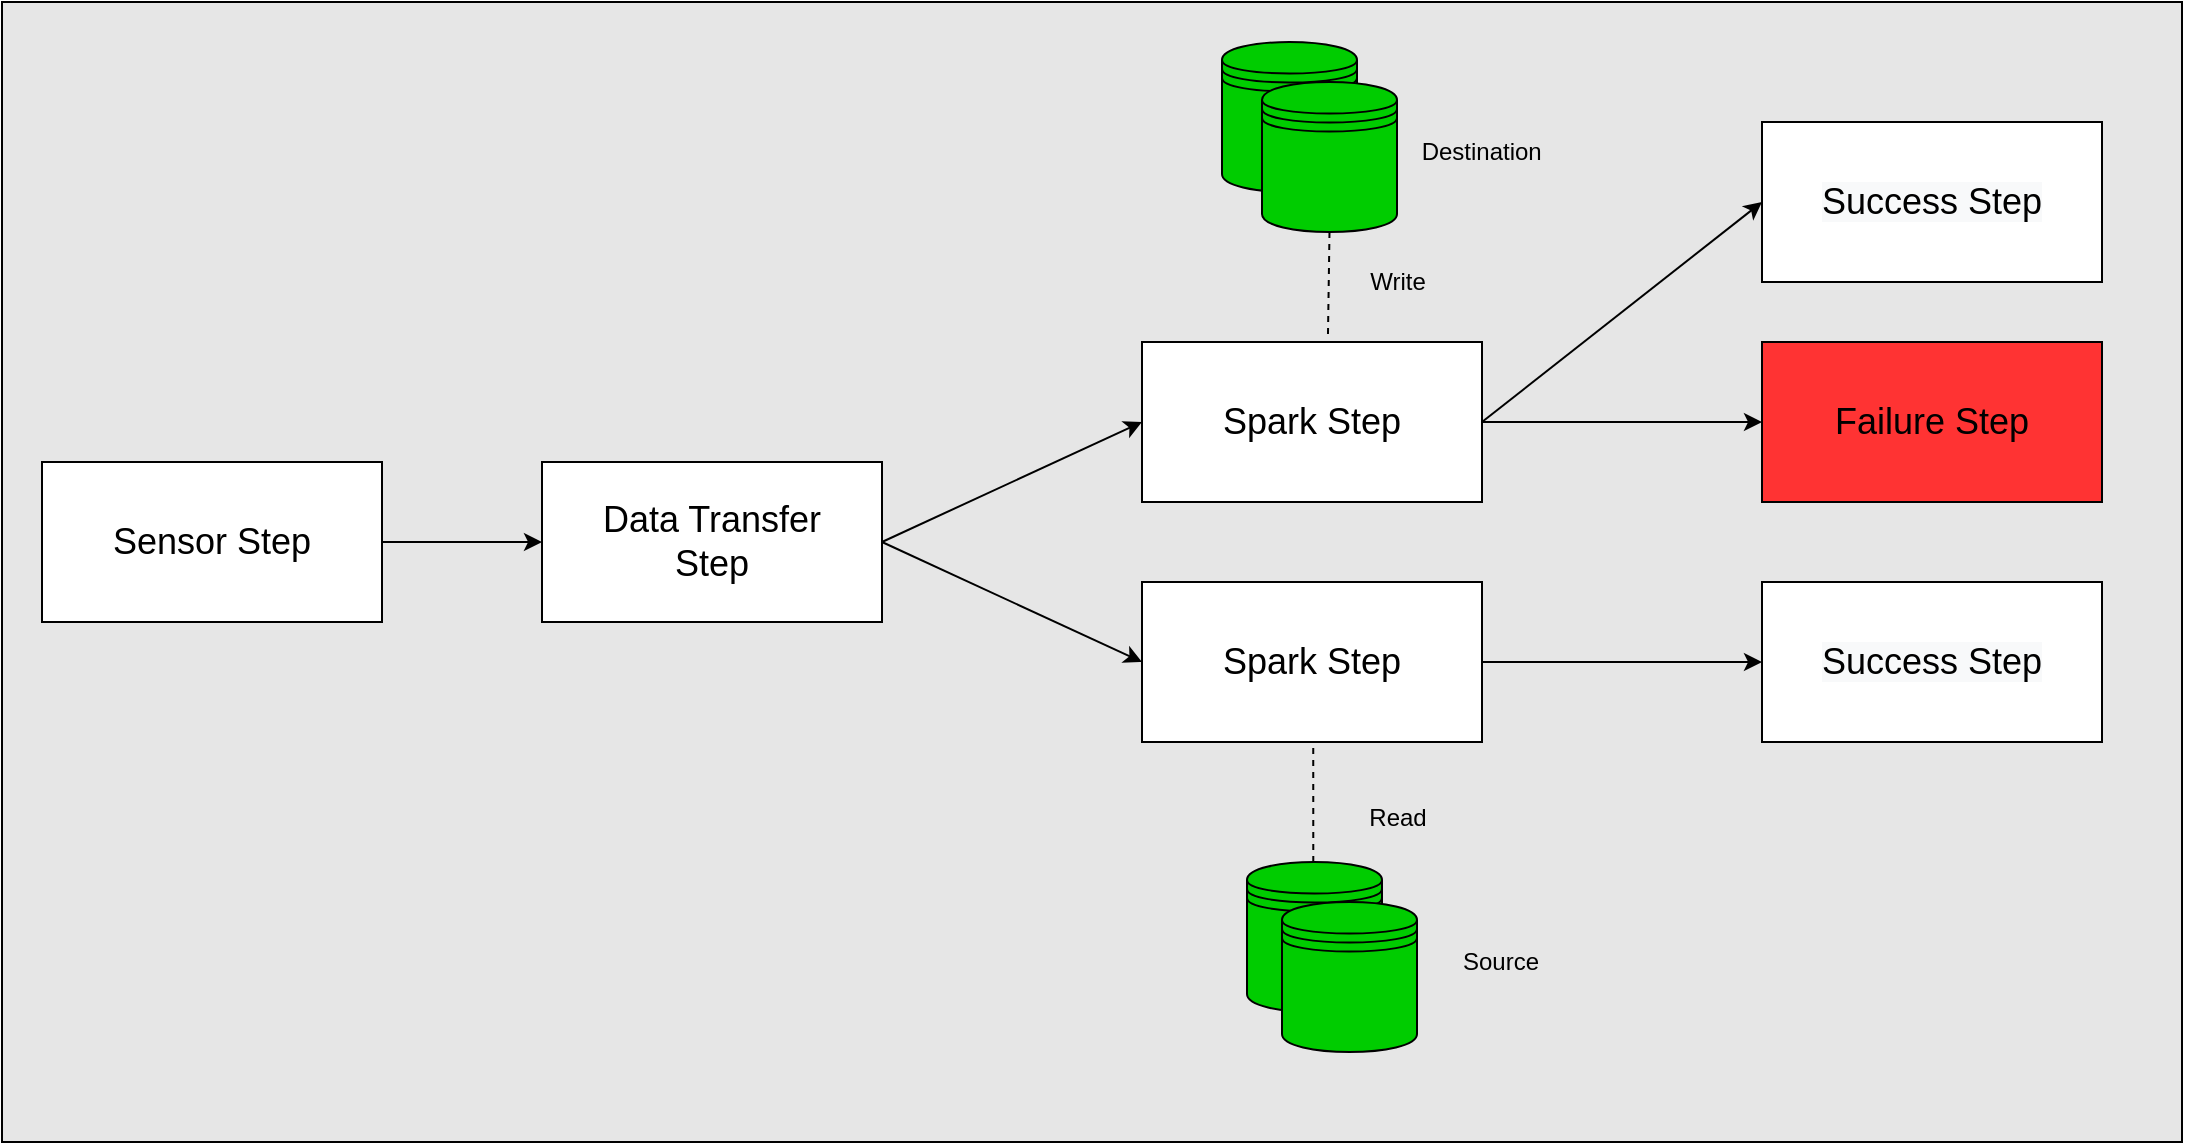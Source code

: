 <mxfile version="14.6.6" type="device"><diagram id="LPxD3qfqrb7jDydeftWE" name="Page-1"><mxGraphModel dx="1678" dy="899" grid="1" gridSize="10" guides="1" tooltips="1" connect="1" arrows="1" fold="1" page="1" pageScale="1" pageWidth="2339" pageHeight="3300" math="0" shadow="0"><root><mxCell id="0"/><mxCell id="1" parent="0"/><mxCell id="nFBJQUN42GC-xUvjUydA-2" value="" style="rounded=0;whiteSpace=wrap;html=1;fillColor=#E6E6E6;" parent="1" vertex="1"><mxGeometry x="600" y="340" width="1090" height="570" as="geometry"/></mxCell><mxCell id="nFBJQUN42GC-xUvjUydA-3" value="" style="rounded=0;whiteSpace=wrap;html=1;" parent="1" vertex="1"><mxGeometry x="620" y="570" width="170" height="80" as="geometry"/></mxCell><mxCell id="nFBJQUN42GC-xUvjUydA-5" value="" style="rounded=0;whiteSpace=wrap;html=1;" parent="1" vertex="1"><mxGeometry x="1170" y="630" width="170" height="80" as="geometry"/></mxCell><mxCell id="nFBJQUN42GC-xUvjUydA-6" value="" style="rounded=0;whiteSpace=wrap;html=1;" parent="1" vertex="1"><mxGeometry x="1170" y="510" width="170" height="80" as="geometry"/></mxCell><mxCell id="nFBJQUN42GC-xUvjUydA-7" value="" style="rounded=0;whiteSpace=wrap;html=1;" parent="1" vertex="1"><mxGeometry x="870" y="570" width="170" height="80" as="geometry"/></mxCell><mxCell id="nFBJQUN42GC-xUvjUydA-9" value="&lt;meta charset=&quot;utf-8&quot;&gt;&lt;font style=&quot;color: rgb(0, 0, 0); font-family: helvetica; font-style: normal; font-weight: 400; letter-spacing: normal; text-align: center; text-indent: 0px; text-transform: none; word-spacing: 0px; background-color: rgb(248, 249, 250); font-size: 18px;&quot;&gt;Success&amp;nbsp;&lt;/font&gt;&lt;span style=&quot;color: rgb(0, 0, 0); font-family: helvetica; font-style: normal; font-weight: 400; letter-spacing: normal; text-align: center; text-indent: 0px; text-transform: none; word-spacing: 0px; background-color: rgb(248, 249, 250); font-size: 18px;&quot;&gt;Step&lt;/span&gt;" style="rounded=0;whiteSpace=wrap;html=1;" parent="1" vertex="1"><mxGeometry x="1480" y="630" width="170" height="80" as="geometry"/></mxCell><mxCell id="nFBJQUN42GC-xUvjUydA-11" value="" style="rounded=0;whiteSpace=wrap;html=1;fillColor=#FF3333;" parent="1" vertex="1"><mxGeometry x="1480" y="510" width="170" height="80" as="geometry"/></mxCell><mxCell id="nFBJQUN42GC-xUvjUydA-12" value="&lt;font style=&quot;font-size: 18px&quot;&gt;Sensor Step&lt;/font&gt;" style="text;html=1;strokeColor=none;fillColor=none;align=center;verticalAlign=middle;whiteSpace=wrap;rounded=0;" parent="1" vertex="1"><mxGeometry x="630" y="590" width="150" height="40" as="geometry"/></mxCell><mxCell id="nFBJQUN42GC-xUvjUydA-16" value="&lt;font style=&quot;font-size: 18px&quot;&gt;Spark Step&lt;/font&gt;" style="text;html=1;strokeColor=none;fillColor=none;align=center;verticalAlign=middle;whiteSpace=wrap;rounded=0;" parent="1" vertex="1"><mxGeometry x="1180" y="530" width="150" height="40" as="geometry"/></mxCell><mxCell id="nFBJQUN42GC-xUvjUydA-17" value="&lt;font style=&quot;font-size: 18px&quot;&gt;Data Transfer Step&lt;/font&gt;" style="text;html=1;strokeColor=none;fillColor=none;align=center;verticalAlign=middle;whiteSpace=wrap;rounded=0;" parent="1" vertex="1"><mxGeometry x="880" y="590" width="150" height="40" as="geometry"/></mxCell><mxCell id="nFBJQUN42GC-xUvjUydA-18" value="&lt;font style=&quot;font-size: 18px&quot;&gt;Failure&amp;nbsp;&lt;/font&gt;&lt;span style=&quot;font-size: 18px&quot;&gt;Step&lt;/span&gt;" style="text;html=1;strokeColor=none;fillColor=none;align=center;verticalAlign=middle;whiteSpace=wrap;rounded=0;" parent="1" vertex="1"><mxGeometry x="1490" y="530" width="150" height="40" as="geometry"/></mxCell><mxCell id="nFBJQUN42GC-xUvjUydA-19" value="" style="endArrow=classic;html=1;entryX=0;entryY=0.5;entryDx=0;entryDy=0;exitX=1;exitY=0.5;exitDx=0;exitDy=0;" parent="1" source="nFBJQUN42GC-xUvjUydA-3" target="nFBJQUN42GC-xUvjUydA-7" edge="1"><mxGeometry width="50" height="50" relative="1" as="geometry"><mxPoint x="790" y="620" as="sourcePoint"/><mxPoint x="840" y="570" as="targetPoint"/></mxGeometry></mxCell><mxCell id="nFBJQUN42GC-xUvjUydA-21" value="" style="endArrow=classic;html=1;entryX=0;entryY=0.5;entryDx=0;entryDy=0;" parent="1" target="nFBJQUN42GC-xUvjUydA-5" edge="1"><mxGeometry width="50" height="50" relative="1" as="geometry"><mxPoint x="1040" y="610.0" as="sourcePoint"/><mxPoint x="1170" y="740" as="targetPoint"/></mxGeometry></mxCell><mxCell id="nFBJQUN42GC-xUvjUydA-22" value="" style="endArrow=classic;html=1;entryX=0;entryY=0.5;entryDx=0;entryDy=0;" parent="1" target="nFBJQUN42GC-xUvjUydA-6" edge="1"><mxGeometry width="50" height="50" relative="1" as="geometry"><mxPoint x="1040" y="610.0" as="sourcePoint"/><mxPoint x="1120" y="600" as="targetPoint"/></mxGeometry></mxCell><mxCell id="nFBJQUN42GC-xUvjUydA-40" value="" style="shape=datastore;whiteSpace=wrap;html=1;fillColor=#00CC00;" parent="1" vertex="1"><mxGeometry x="1210" y="360" width="67.5" height="75" as="geometry"/></mxCell><mxCell id="gaoIrsWpjaMMUwe1CoOO-1" value="&lt;font style=&quot;font-size: 18px&quot;&gt;Spark Step&lt;/font&gt;" style="text;html=1;strokeColor=none;fillColor=none;align=center;verticalAlign=middle;whiteSpace=wrap;rounded=0;" parent="1" vertex="1"><mxGeometry x="1180" y="650" width="150" height="40" as="geometry"/></mxCell><mxCell id="gaoIrsWpjaMMUwe1CoOO-2" value="" style="shape=datastore;whiteSpace=wrap;html=1;fillColor=#00CC00;" parent="1" vertex="1"><mxGeometry x="1230" y="380" width="67.5" height="75" as="geometry"/></mxCell><mxCell id="gaoIrsWpjaMMUwe1CoOO-5" value="" style="shape=datastore;whiteSpace=wrap;html=1;fillColor=#00CC00;" parent="1" vertex="1"><mxGeometry x="1222.5" y="770" width="67.5" height="75" as="geometry"/></mxCell><mxCell id="gaoIrsWpjaMMUwe1CoOO-8" value="" style="shape=datastore;whiteSpace=wrap;html=1;fillColor=#00CC00;" parent="1" vertex="1"><mxGeometry x="1240" y="790" width="67.5" height="75" as="geometry"/></mxCell><mxCell id="gaoIrsWpjaMMUwe1CoOO-10" value="" style="endArrow=none;dashed=1;html=1;entryX=0.5;entryY=1;entryDx=0;entryDy=0;exitX=0.547;exitY=-0.05;exitDx=0;exitDy=0;exitPerimeter=0;" parent="1" source="nFBJQUN42GC-xUvjUydA-6" target="gaoIrsWpjaMMUwe1CoOO-2" edge="1"><mxGeometry width="50" height="50" relative="1" as="geometry"><mxPoint x="1264" y="500" as="sourcePoint"/><mxPoint x="1270" y="600" as="targetPoint"/></mxGeometry></mxCell><mxCell id="gaoIrsWpjaMMUwe1CoOO-17" value="" style="endArrow=none;dashed=1;html=1;entryX=0.5;entryY=1;entryDx=0;entryDy=0;exitX=0.491;exitY=0;exitDx=0;exitDy=0;exitPerimeter=0;" parent="1" source="gaoIrsWpjaMMUwe1CoOO-5" edge="1"><mxGeometry width="50" height="50" relative="1" as="geometry"><mxPoint x="1256" y="765" as="sourcePoint"/><mxPoint x="1255.62" y="710" as="targetPoint"/></mxGeometry></mxCell><mxCell id="gaoIrsWpjaMMUwe1CoOO-20" value="" style="endArrow=classic;html=1;entryX=0;entryY=0.5;entryDx=0;entryDy=0;" parent="1" target="nFBJQUN42GC-xUvjUydA-11" edge="1"><mxGeometry width="50" height="50" relative="1" as="geometry"><mxPoint x="1340" y="550" as="sourcePoint"/><mxPoint x="1490" y="395" as="targetPoint"/></mxGeometry></mxCell><mxCell id="gaoIrsWpjaMMUwe1CoOO-22" value="" style="endArrow=classic;html=1;entryX=0;entryY=0.5;entryDx=0;entryDy=0;exitX=1;exitY=0.5;exitDx=0;exitDy=0;" parent="1" source="nFBJQUN42GC-xUvjUydA-5" target="nFBJQUN42GC-xUvjUydA-9" edge="1"><mxGeometry width="50" height="50" relative="1" as="geometry"><mxPoint x="1360" y="570" as="sourcePoint"/><mxPoint x="1500" y="520" as="targetPoint"/></mxGeometry></mxCell><mxCell id="gaoIrsWpjaMMUwe1CoOO-25" value="Destination&amp;nbsp;" style="text;html=1;strokeColor=none;fillColor=none;align=center;verticalAlign=middle;whiteSpace=wrap;rounded=0;" parent="1" vertex="1"><mxGeometry x="1270" y="375" width="142.5" height="80" as="geometry"/></mxCell><mxCell id="gaoIrsWpjaMMUwe1CoOO-26" value="Source" style="text;html=1;strokeColor=none;fillColor=none;align=center;verticalAlign=middle;whiteSpace=wrap;rounded=0;" parent="1" vertex="1"><mxGeometry x="1277.5" y="780" width="142.5" height="80" as="geometry"/></mxCell><mxCell id="gaoIrsWpjaMMUwe1CoOO-27" value="Write" style="text;html=1;strokeColor=none;fillColor=none;align=center;verticalAlign=middle;whiteSpace=wrap;rounded=0;" parent="1" vertex="1"><mxGeometry x="1277.5" y="470" width="40" height="20" as="geometry"/></mxCell><mxCell id="gaoIrsWpjaMMUwe1CoOO-28" value="&amp;nbsp; &amp;nbsp; Read" style="text;html=1;strokeColor=none;fillColor=none;align=center;verticalAlign=middle;whiteSpace=wrap;rounded=0;" parent="1" vertex="1"><mxGeometry x="1277.5" y="730" width="40" height="20" as="geometry"/></mxCell><mxCell id="mLzZKKs0EB07sNhstI1M-3" value="&lt;meta charset=&quot;utf-8&quot;&gt;&lt;font style=&quot;color: rgb(0, 0, 0); font-family: helvetica; font-style: normal; font-weight: 400; letter-spacing: normal; text-align: center; text-indent: 0px; text-transform: none; word-spacing: 0px; background-color: rgb(248, 249, 250); font-size: 18px;&quot;&gt;Success&amp;nbsp;&lt;/font&gt;&lt;span style=&quot;color: rgb(0, 0, 0); font-family: helvetica; font-style: normal; font-weight: 400; letter-spacing: normal; text-align: center; text-indent: 0px; text-transform: none; word-spacing: 0px; background-color: rgb(248, 249, 250); font-size: 18px;&quot;&gt;Step&lt;/span&gt;" style="rounded=0;whiteSpace=wrap;html=1;" vertex="1" parent="1"><mxGeometry x="1480" y="400" width="170" height="80" as="geometry"/></mxCell><mxCell id="mLzZKKs0EB07sNhstI1M-4" value="" style="endArrow=classic;html=1;entryX=0;entryY=0.5;entryDx=0;entryDy=0;" edge="1" parent="1" target="mLzZKKs0EB07sNhstI1M-3"><mxGeometry width="50" height="50" relative="1" as="geometry"><mxPoint x="1340" y="550" as="sourcePoint"/><mxPoint x="1490.0" y="560.0" as="targetPoint"/></mxGeometry></mxCell></root></mxGraphModel></diagram></mxfile>